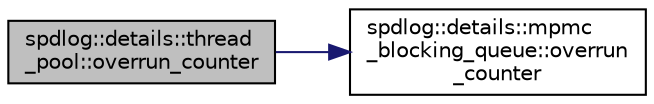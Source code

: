 digraph "spdlog::details::thread_pool::overrun_counter"
{
  edge [fontname="Helvetica",fontsize="10",labelfontname="Helvetica",labelfontsize="10"];
  node [fontname="Helvetica",fontsize="10",shape=record];
  rankdir="LR";
  Node1 [label="spdlog::details::thread\l_pool::overrun_counter",height=0.2,width=0.4,color="black", fillcolor="grey75", style="filled" fontcolor="black"];
  Node1 -> Node2 [color="midnightblue",fontsize="10",style="solid",fontname="Helvetica"];
  Node2 [label="spdlog::details::mpmc\l_blocking_queue::overrun\l_counter",height=0.2,width=0.4,color="black", fillcolor="white", style="filled",URL="$classspdlog_1_1details_1_1mpmc__blocking__queue.html#a15e3d12dff953034d5aad5590b8282cd"];
}
